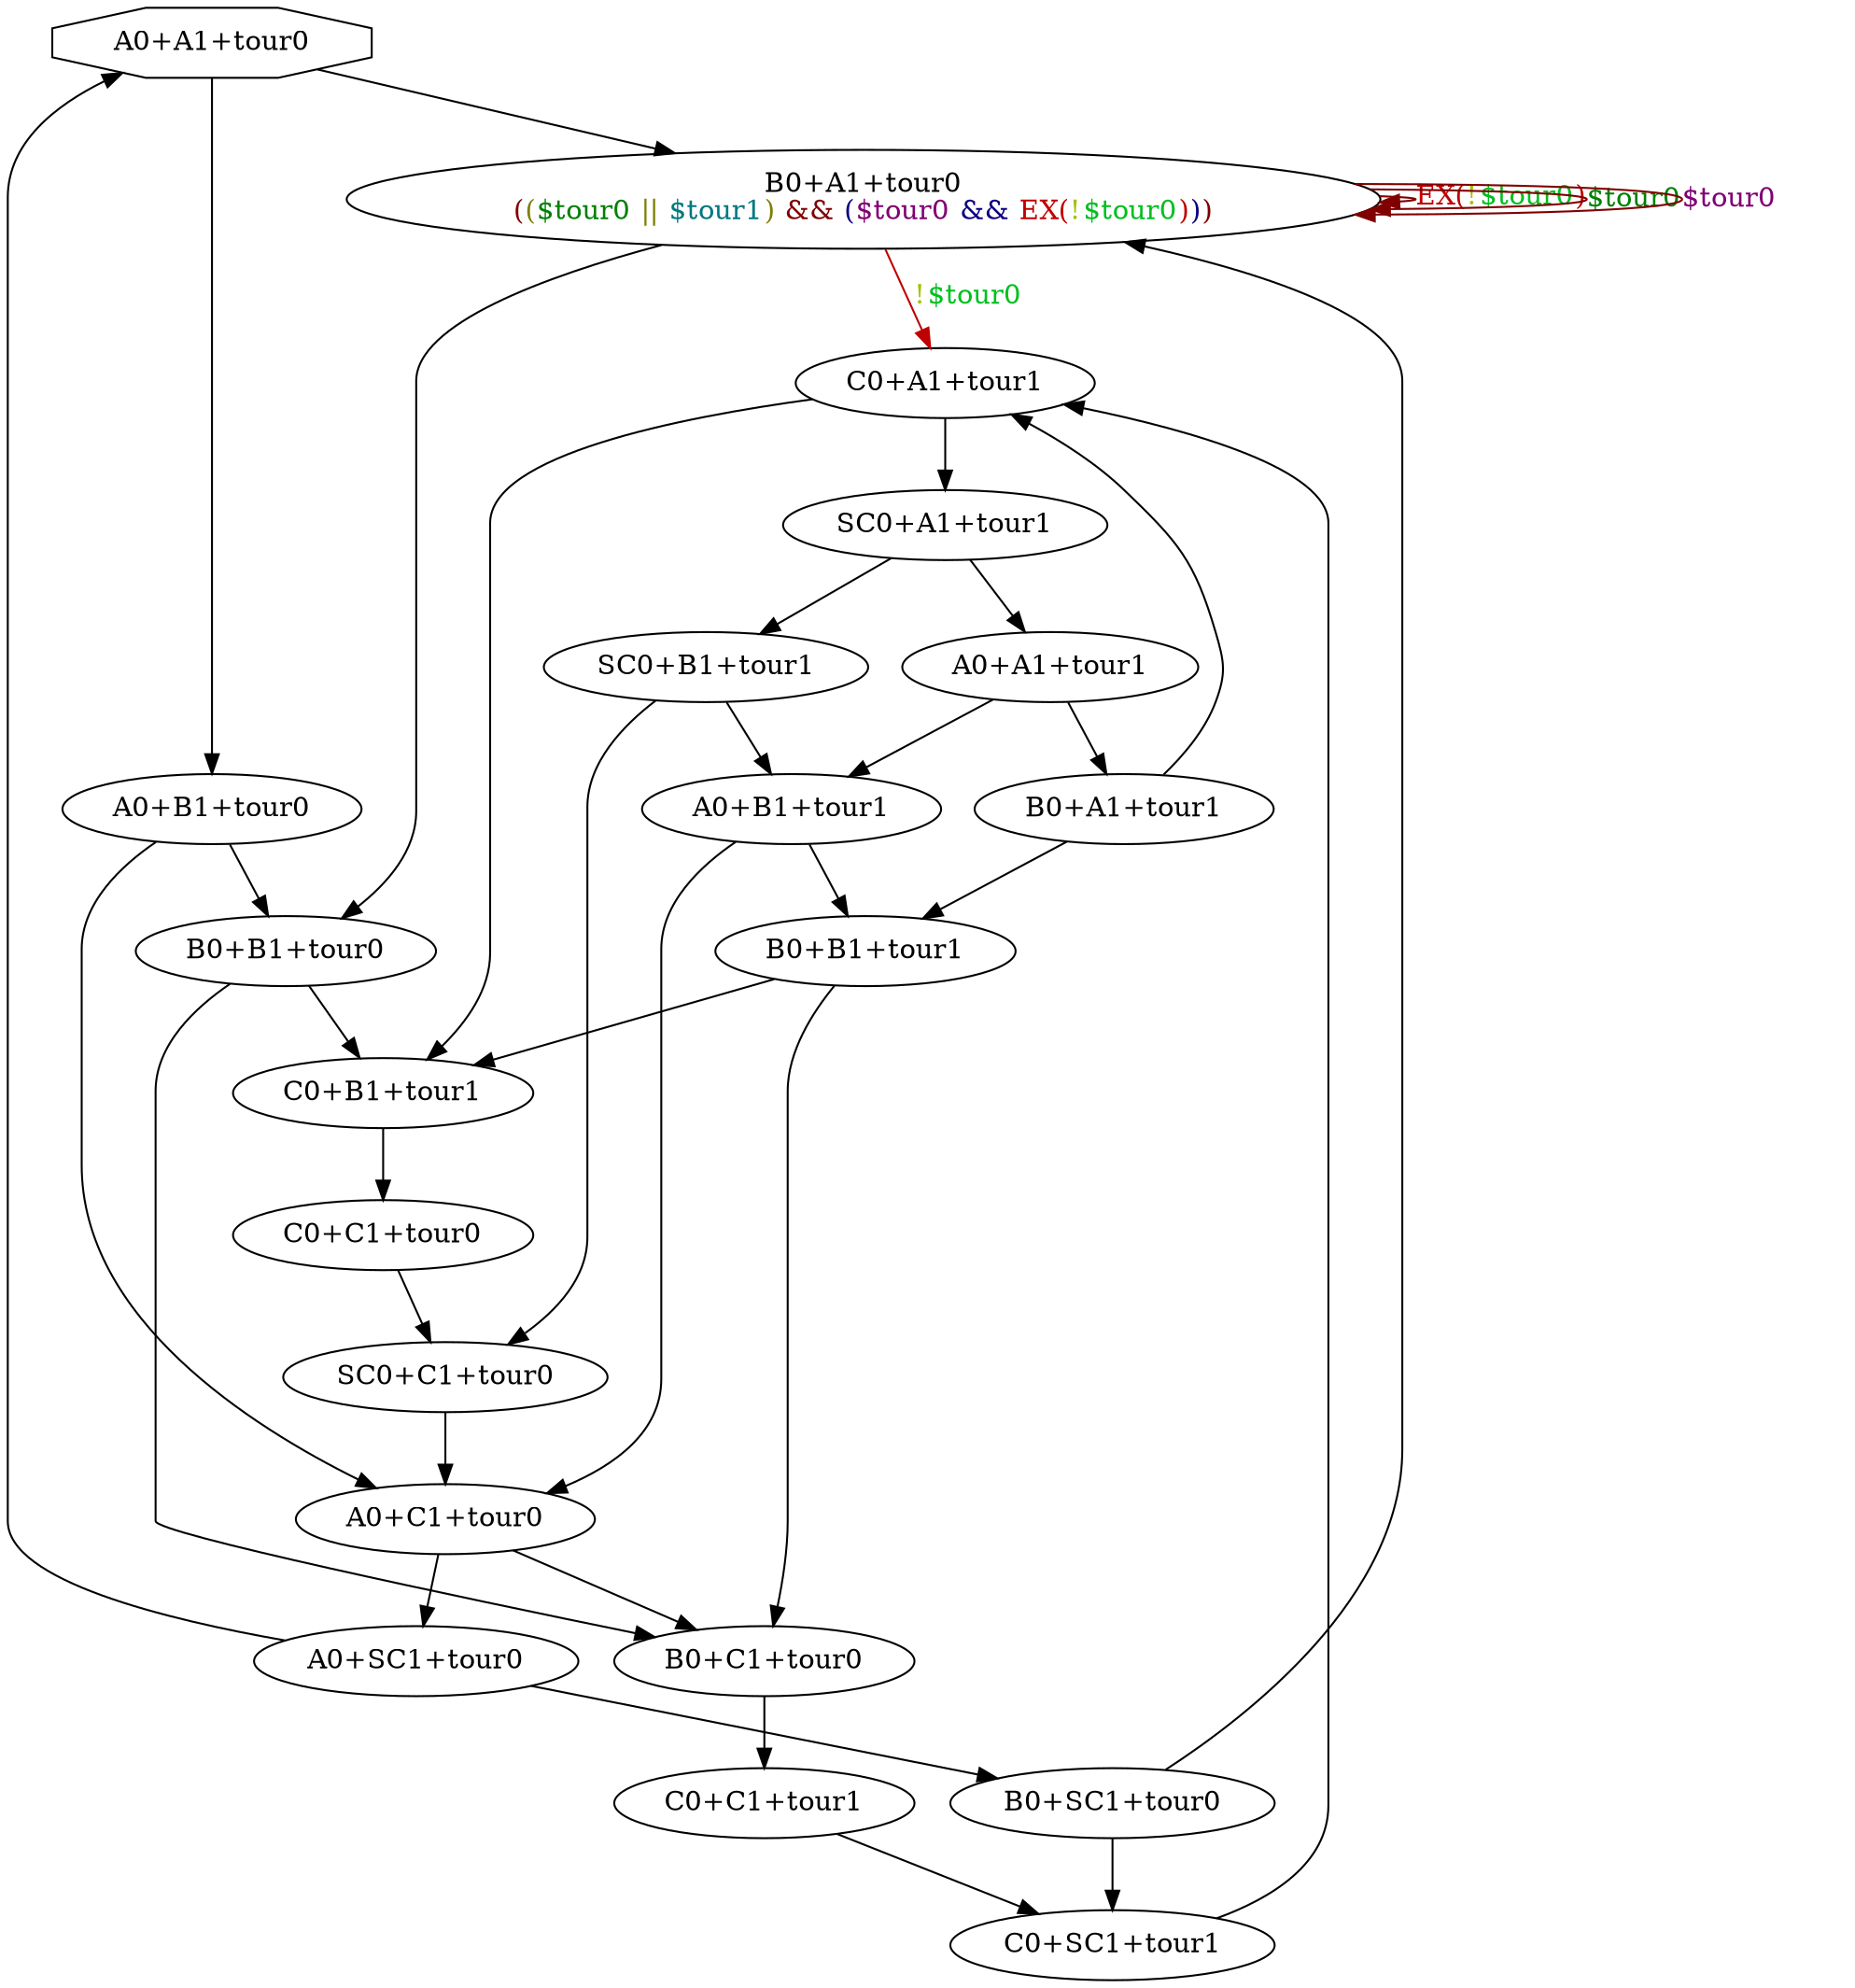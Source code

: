 digraph system {
N0 [label=<A0+A1+tour0>,shape=octagon]
N1 [label=<B0+A1+tour0<BR/><FONT COLOR="0.0 1 0.5">(<FONT COLOR="0.17 1 0.5">(<FONT COLOR="0.34 1 0.5">$tour0</FONT> || <FONT COLOR="0.51 1 0.5">$tour1</FONT>)</FONT> &amp;&amp; <FONT COLOR="0.68 1 0.5">(<FONT COLOR="0.85 1 0.5">$tour0</FONT> &amp;&amp; <FONT COLOR="1.02 1 0.75">EX(<FONT COLOR="0.18999994 1 0.75">!<FONT COLOR="0.35999992 1 0.75">$tour0</FONT></FONT>)</FONT>)</FONT>)</FONT>>]
N2 [label=<C0+A1+tour1>]
N3 [label=<SC0+A1+tour1>]
N4 [label=<A0+A1+tour1>]
N5 [label=<B0+A1+tour1>]
N6 [label=<B0+B1+tour1>]
N7 [label=<C0+B1+tour1>]
N8 [label=<C0+C1+tour0>]
N9 [label=<SC0+C1+tour0>]
N10 [label=<A0+C1+tour0>]
N11 [label=<B0+C1+tour0>]
N12 [label=<C0+C1+tour1>]
N13 [label=<C0+SC1+tour1>]
N14 [label=<A0+SC1+tour0>]
N15 [label=<B0+SC1+tour0>]
N16 [label=<A0+B1+tour1>]
N17 [label=<SC0+B1+tour1>]
N18 [label=<B0+B1+tour0>]
N19 [label=<A0+B1+tour0>]
N0 -> N1
N0 -> N19
N1 -> N18
N2 -> N3
N2 -> N7
N3 -> N4
N3 -> N17
N4 -> N5
N4 -> N16
N5 -> N2
N5 -> N6
N6 -> N7
N6 -> N11
N7 -> N8
N8 -> N9
N9 -> N10
N10 -> N11
N10 -> N14
N11 -> N12
N12 -> N13
N13 -> N2
N14 -> N15
N14 -> N0
N15 -> N13
N15 -> N1
N16 -> N6
N16 -> N10
N17 -> N16
N17 -> N9
N18 -> N7
N18 -> N11
N19 -> N18
N19 -> N10
N1 -> N2 [color="1.02 1 0.75",label=<<FONT COLOR="0.18999994 1 0.75">!<FONT COLOR="0.35999992 1 0.75">$tour0</FONT></FONT>>]
N1 -> N1 [color="0.0 1 0.5",label=<<FONT COLOR="1.02 1 0.75">EX(<FONT COLOR="0.18999994 1 0.75">!<FONT COLOR="0.35999992 1 0.75">$tour0</FONT></FONT>)</FONT>>]
N1 -> N1 [color="0.0 1 0.5",label=<<FONT COLOR="0.34 1 0.5">$tour0</FONT>>]
N1 -> N1 [color="0.0 1 0.5",label=<<FONT COLOR="0.85 1 0.5">$tour0</FONT>>]
}

